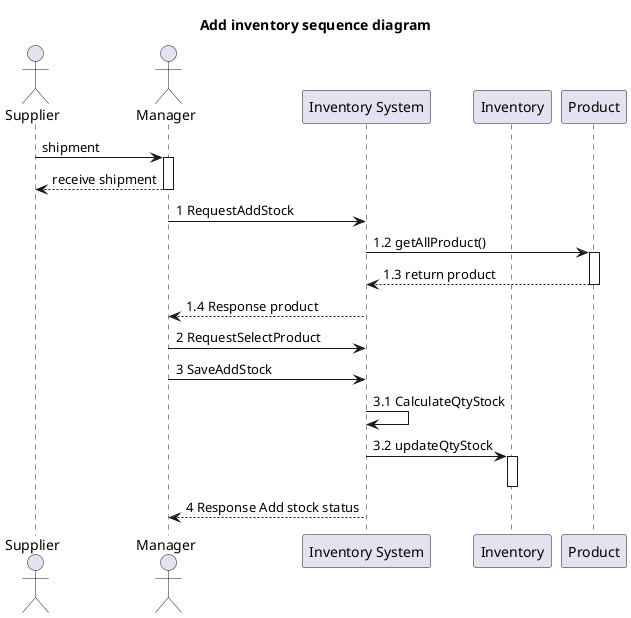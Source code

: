 @startuml
'https://plantuml.com/sequence-diagram

title Add inventory sequence diagram

actor Supplier as actorSupplier
actor Manager as actorManager
participant "Inventory System" as InventorySystem
participant "Inventory" as classInventory
participant "Product" as classProduct

'participant "Category" as classCategory


'actorManager -> InventorySystem: 1. RequestViewStock
'activate InventorySystem

'-------------- START add stock ---------------
actorSupplier -> actorManager : shipment
activate actorManager

actorManager --> actorSupplier : receive shipment
deactivate actorManager

actorManager -> InventorySystem : 1 RequestAddStock


InventorySystem -> classProduct: 1.2 getAllProduct()
activate classProduct

classProduct --> InventorySystem: 1.3 return product
deactivate classProduct

InventorySystem  --> actorManager: 1.4 Response product

actorManager -> InventorySystem : 2 RequestSelectProduct
actorManager -> InventorySystem :  3 SaveAddStock

InventorySystem -> InventorySystem :  3.1 CalculateQtyStock


InventorySystem -> classInventory: 3.2 updateQtyStock
activate classInventory

deactivate classInventory

InventorySystem  --> actorManager : 4 Response Add stock status
deactivate InventorySystem

'classProduct -> classCategory: request category
'activate classCategory
'
'classCategory -> classProduct: response category
'deactivate classCategory



'classInventory --> InventorySystem: 4.4 response stock
'deactivate classInventory

'-------------- END add stock ---------------

@enduml